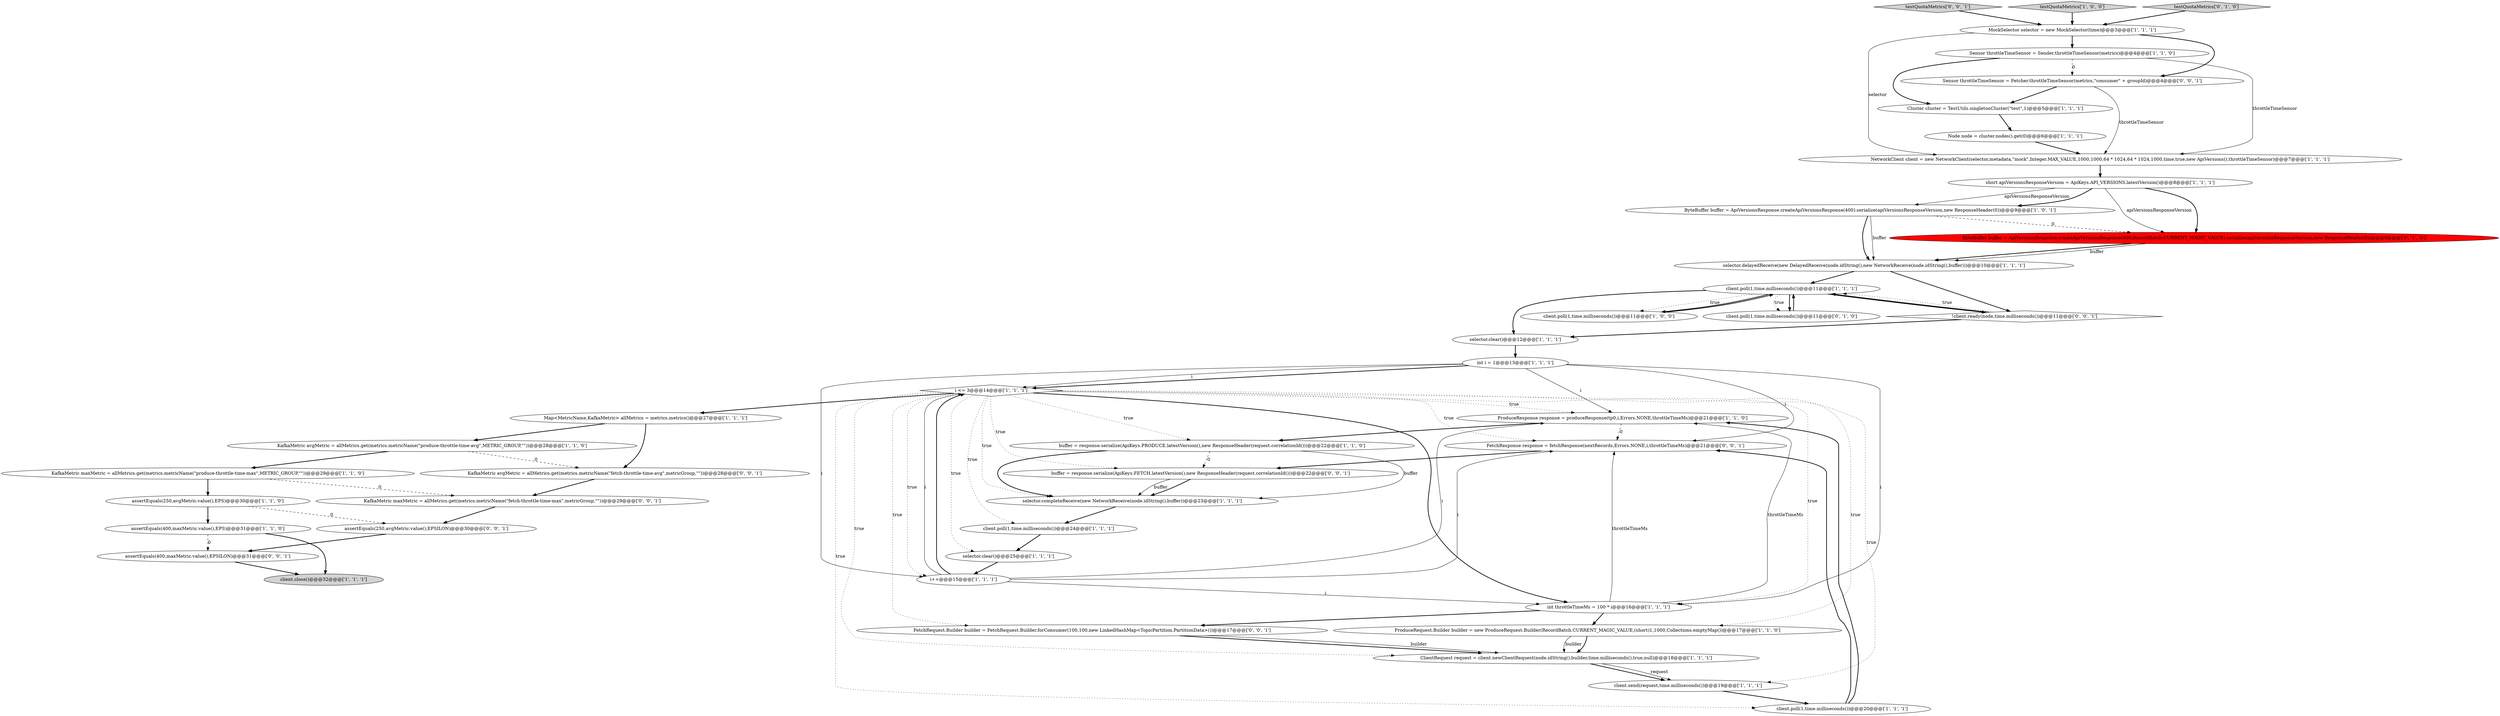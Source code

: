 digraph {
38 [style = filled, label = "testQuotaMetrics['0', '0', '1']", fillcolor = lightgray, shape = diamond image = "AAA0AAABBB3BBB"];
25 [style = filled, label = "NetworkClient client = new NetworkClient(selector,metadata,\"mock\",Integer.MAX_VALUE,1000,1000,64 * 1024,64 * 1024,1000,time,true,new ApiVersions(),throttleTimeSensor)@@@7@@@['1', '1', '1']", fillcolor = white, shape = ellipse image = "AAA0AAABBB1BBB"];
2 [style = filled, label = "i <= 3@@@14@@@['1', '1', '1']", fillcolor = white, shape = diamond image = "AAA0AAABBB1BBB"];
16 [style = filled, label = "KafkaMetric maxMetric = allMetrics.get(metrics.metricName(\"produce-throttle-time-max\",METRIC_GROUP,\"\"))@@@29@@@['1', '1', '0']", fillcolor = white, shape = ellipse image = "AAA0AAABBB1BBB"];
11 [style = filled, label = "short apiVersionsResponseVersion = ApiKeys.API_VERSIONS.latestVersion()@@@8@@@['1', '1', '1']", fillcolor = white, shape = ellipse image = "AAA0AAABBB1BBB"];
21 [style = filled, label = "ProduceResponse response = produceResponse(tp0,i,Errors.NONE,throttleTimeMs)@@@21@@@['1', '1', '0']", fillcolor = white, shape = ellipse image = "AAA0AAABBB1BBB"];
43 [style = filled, label = "KafkaMetric maxMetric = allMetrics.get(metrics.metricName(\"fetch-throttle-time-max\",metricGroup,\"\"))@@@29@@@['0', '0', '1']", fillcolor = white, shape = ellipse image = "AAA0AAABBB3BBB"];
24 [style = filled, label = "ClientRequest request = client.newClientRequest(node.idString(),builder,time.milliseconds(),true,null)@@@18@@@['1', '1', '1']", fillcolor = white, shape = ellipse image = "AAA0AAABBB1BBB"];
19 [style = filled, label = "testQuotaMetrics['1', '0', '0']", fillcolor = lightgray, shape = diamond image = "AAA0AAABBB1BBB"];
31 [style = filled, label = "client.poll(1,time.milliseconds())@@@11@@@['0', '1', '0']", fillcolor = white, shape = ellipse image = "AAA0AAABBB2BBB"];
12 [style = filled, label = "ByteBuffer buffer = ApiVersionsResponse.createApiVersionsResponse(400).serialize(apiVersionsResponseVersion,new ResponseHeader(0))@@@9@@@['1', '0', '1']", fillcolor = white, shape = ellipse image = "AAA0AAABBB1BBB"];
7 [style = filled, label = "client.send(request,time.milliseconds())@@@19@@@['1', '1', '1']", fillcolor = white, shape = ellipse image = "AAA0AAABBB1BBB"];
8 [style = filled, label = "selector.completeReceive(new NetworkReceive(node.idString(),buffer))@@@23@@@['1', '1', '1']", fillcolor = white, shape = ellipse image = "AAA0AAABBB1BBB"];
35 [style = filled, label = "FetchResponse response = fetchResponse(nextRecords,Errors.NONE,i,throttleTimeMs)@@@21@@@['0', '0', '1']", fillcolor = white, shape = ellipse image = "AAA0AAABBB3BBB"];
41 [style = filled, label = "assertEquals(400,maxMetric.value(),EPSILON)@@@31@@@['0', '0', '1']", fillcolor = white, shape = ellipse image = "AAA0AAABBB3BBB"];
29 [style = filled, label = "Map<MetricName,KafkaMetric> allMetrics = metrics.metrics()@@@27@@@['1', '1', '1']", fillcolor = white, shape = ellipse image = "AAA0AAABBB1BBB"];
20 [style = filled, label = "client.poll(1,time.milliseconds())@@@20@@@['1', '1', '1']", fillcolor = white, shape = ellipse image = "AAA0AAABBB1BBB"];
40 [style = filled, label = "KafkaMetric avgMetric = allMetrics.get(metrics.metricName(\"fetch-throttle-time-avg\",metricGroup,\"\"))@@@28@@@['0', '0', '1']", fillcolor = white, shape = ellipse image = "AAA0AAABBB3BBB"];
27 [style = filled, label = "selector.clear()@@@12@@@['1', '1', '1']", fillcolor = white, shape = ellipse image = "AAA0AAABBB1BBB"];
5 [style = filled, label = "selector.delayedReceive(new DelayedReceive(node.idString(),new NetworkReceive(node.idString(),buffer)))@@@10@@@['1', '1', '1']", fillcolor = white, shape = ellipse image = "AAA0AAABBB1BBB"];
6 [style = filled, label = "client.poll(1,time.milliseconds())@@@11@@@['1', '1', '1']", fillcolor = white, shape = ellipse image = "AAA0AAABBB1BBB"];
10 [style = filled, label = "int throttleTimeMs = 100 * i@@@16@@@['1', '1', '1']", fillcolor = white, shape = ellipse image = "AAA0AAABBB1BBB"];
1 [style = filled, label = "client.poll(1,time.milliseconds())@@@11@@@['1', '0', '0']", fillcolor = white, shape = ellipse image = "AAA0AAABBB1BBB"];
3 [style = filled, label = "selector.clear()@@@25@@@['1', '1', '1']", fillcolor = white, shape = ellipse image = "AAA0AAABBB1BBB"];
34 [style = filled, label = "FetchRequest.Builder builder = FetchRequest.Builder.forConsumer(100,100,new LinkedHashMap<TopicPartition,PartitionData>())@@@17@@@['0', '0', '1']", fillcolor = white, shape = ellipse image = "AAA0AAABBB3BBB"];
30 [style = filled, label = "MockSelector selector = new MockSelector(time)@@@3@@@['1', '1', '1']", fillcolor = white, shape = ellipse image = "AAA0AAABBB1BBB"];
42 [style = filled, label = "Sensor throttleTimeSensor = Fetcher.throttleTimeSensor(metrics,\"consumer\" + groupId)@@@4@@@['0', '0', '1']", fillcolor = white, shape = ellipse image = "AAA0AAABBB3BBB"];
26 [style = filled, label = "Sensor throttleTimeSensor = Sender.throttleTimeSensor(metrics)@@@4@@@['1', '1', '0']", fillcolor = white, shape = ellipse image = "AAA0AAABBB1BBB"];
37 [style = filled, label = "!client.ready(node,time.milliseconds())@@@11@@@['0', '0', '1']", fillcolor = white, shape = diamond image = "AAA0AAABBB3BBB"];
14 [style = filled, label = "ProduceRequest.Builder builder = new ProduceRequest.Builder(RecordBatch.CURRENT_MAGIC_VALUE,(short)1,1000,Collections.emptyMap())@@@17@@@['1', '1', '0']", fillcolor = white, shape = ellipse image = "AAA0AAABBB1BBB"];
18 [style = filled, label = "i++@@@15@@@['1', '1', '1']", fillcolor = white, shape = ellipse image = "AAA0AAABBB1BBB"];
23 [style = filled, label = "Cluster cluster = TestUtils.singletonCluster(\"test\",1)@@@5@@@['1', '1', '1']", fillcolor = white, shape = ellipse image = "AAA0AAABBB1BBB"];
28 [style = filled, label = "int i = 1@@@13@@@['1', '1', '1']", fillcolor = white, shape = ellipse image = "AAA0AAABBB1BBB"];
15 [style = filled, label = "buffer = response.serialize(ApiKeys.PRODUCE.latestVersion(),new ResponseHeader(request.correlationId()))@@@22@@@['1', '1', '0']", fillcolor = white, shape = ellipse image = "AAA0AAABBB1BBB"];
0 [style = filled, label = "assertEquals(250,avgMetric.value(),EPS)@@@30@@@['1', '1', '0']", fillcolor = white, shape = ellipse image = "AAA0AAABBB1BBB"];
39 [style = filled, label = "assertEquals(250,avgMetric.value(),EPSILON)@@@30@@@['0', '0', '1']", fillcolor = white, shape = ellipse image = "AAA0AAABBB3BBB"];
4 [style = filled, label = "client.close()@@@32@@@['1', '1', '1']", fillcolor = lightgray, shape = ellipse image = "AAA0AAABBB1BBB"];
9 [style = filled, label = "assertEquals(400,maxMetric.value(),EPS)@@@31@@@['1', '1', '0']", fillcolor = white, shape = ellipse image = "AAA0AAABBB1BBB"];
33 [style = filled, label = "ByteBuffer buffer = ApiVersionsResponse.createApiVersionsResponse(400,RecordBatch.CURRENT_MAGIC_VALUE).serialize(apiVersionsResponseVersion,new ResponseHeader(0))@@@9@@@['0', '1', '0']", fillcolor = red, shape = ellipse image = "AAA1AAABBB2BBB"];
36 [style = filled, label = "buffer = response.serialize(ApiKeys.FETCH.latestVersion(),new ResponseHeader(request.correlationId()))@@@22@@@['0', '0', '1']", fillcolor = white, shape = ellipse image = "AAA0AAABBB3BBB"];
17 [style = filled, label = "client.poll(1,time.milliseconds())@@@24@@@['1', '1', '1']", fillcolor = white, shape = ellipse image = "AAA0AAABBB1BBB"];
32 [style = filled, label = "testQuotaMetrics['0', '1', '0']", fillcolor = lightgray, shape = diamond image = "AAA0AAABBB2BBB"];
13 [style = filled, label = "Node node = cluster.nodes().get(0)@@@6@@@['1', '1', '1']", fillcolor = white, shape = ellipse image = "AAA0AAABBB1BBB"];
22 [style = filled, label = "KafkaMetric avgMetric = allMetrics.get(metrics.metricName(\"produce-throttle-time-avg\",METRIC_GROUP,\"\"))@@@28@@@['1', '1', '0']", fillcolor = white, shape = ellipse image = "AAA0AAABBB1BBB"];
14->24 [style = bold, label=""];
42->23 [style = bold, label=""];
16->0 [style = bold, label=""];
18->35 [style = solid, label="i"];
12->5 [style = bold, label=""];
6->31 [style = dotted, label="true"];
37->27 [style = bold, label=""];
18->10 [style = solid, label="i"];
21->15 [style = bold, label=""];
27->28 [style = bold, label=""];
26->25 [style = solid, label="throttleTimeSensor"];
6->1 [style = dotted, label="true"];
2->15 [style = dotted, label="true"];
2->18 [style = dotted, label="true"];
3->18 [style = bold, label=""];
38->30 [style = bold, label=""];
34->24 [style = bold, label=""];
31->6 [style = bold, label=""];
23->13 [style = bold, label=""];
11->33 [style = bold, label=""];
9->41 [style = dashed, label="0"];
18->2 [style = solid, label="i"];
5->37 [style = bold, label=""];
2->8 [style = dotted, label="true"];
2->10 [style = dotted, label="true"];
2->20 [style = dotted, label="true"];
2->3 [style = dotted, label="true"];
13->25 [style = bold, label=""];
11->12 [style = solid, label="apiVersionsResponseVersion"];
10->14 [style = bold, label=""];
2->24 [style = dotted, label="true"];
10->35 [style = solid, label="throttleTimeMs"];
30->42 [style = bold, label=""];
30->26 [style = bold, label=""];
41->4 [style = bold, label=""];
11->12 [style = bold, label=""];
2->21 [style = dotted, label="true"];
36->8 [style = solid, label="buffer"];
15->36 [style = dashed, label="0"];
16->43 [style = dashed, label="0"];
8->17 [style = bold, label=""];
5->6 [style = bold, label=""];
10->34 [style = bold, label=""];
29->40 [style = bold, label=""];
39->41 [style = bold, label=""];
24->7 [style = bold, label=""];
15->8 [style = solid, label="buffer"];
42->25 [style = solid, label="throttleTimeSensor"];
12->33 [style = dashed, label="0"];
10->21 [style = solid, label="throttleTimeMs"];
28->35 [style = solid, label="i"];
22->16 [style = bold, label=""];
7->20 [style = bold, label=""];
33->5 [style = bold, label=""];
28->10 [style = solid, label="i"];
2->10 [style = bold, label=""];
32->30 [style = bold, label=""];
28->2 [style = solid, label="i"];
6->37 [style = bold, label=""];
30->25 [style = solid, label="selector"];
28->18 [style = solid, label="i"];
6->1 [style = bold, label=""];
6->27 [style = bold, label=""];
37->6 [style = dotted, label="true"];
1->6 [style = bold, label=""];
2->35 [style = dotted, label="true"];
17->3 [style = bold, label=""];
36->8 [style = bold, label=""];
2->14 [style = dotted, label="true"];
2->36 [style = dotted, label="true"];
21->35 [style = dashed, label="0"];
40->43 [style = bold, label=""];
12->5 [style = solid, label="buffer"];
11->33 [style = solid, label="apiVersionsResponseVersion"];
34->24 [style = solid, label="builder"];
43->39 [style = bold, label=""];
15->8 [style = bold, label=""];
0->9 [style = bold, label=""];
2->34 [style = dotted, label="true"];
22->40 [style = dashed, label="0"];
9->4 [style = bold, label=""];
2->17 [style = dotted, label="true"];
0->39 [style = dashed, label="0"];
18->2 [style = bold, label=""];
37->6 [style = bold, label=""];
20->21 [style = bold, label=""];
33->5 [style = solid, label="buffer"];
28->2 [style = bold, label=""];
28->21 [style = solid, label="i"];
6->31 [style = bold, label=""];
25->11 [style = bold, label=""];
24->7 [style = solid, label="request"];
2->7 [style = dotted, label="true"];
26->23 [style = bold, label=""];
18->21 [style = solid, label="i"];
14->24 [style = solid, label="builder"];
26->42 [style = dashed, label="0"];
20->35 [style = bold, label=""];
29->22 [style = bold, label=""];
35->36 [style = bold, label=""];
2->29 [style = bold, label=""];
19->30 [style = bold, label=""];
}

